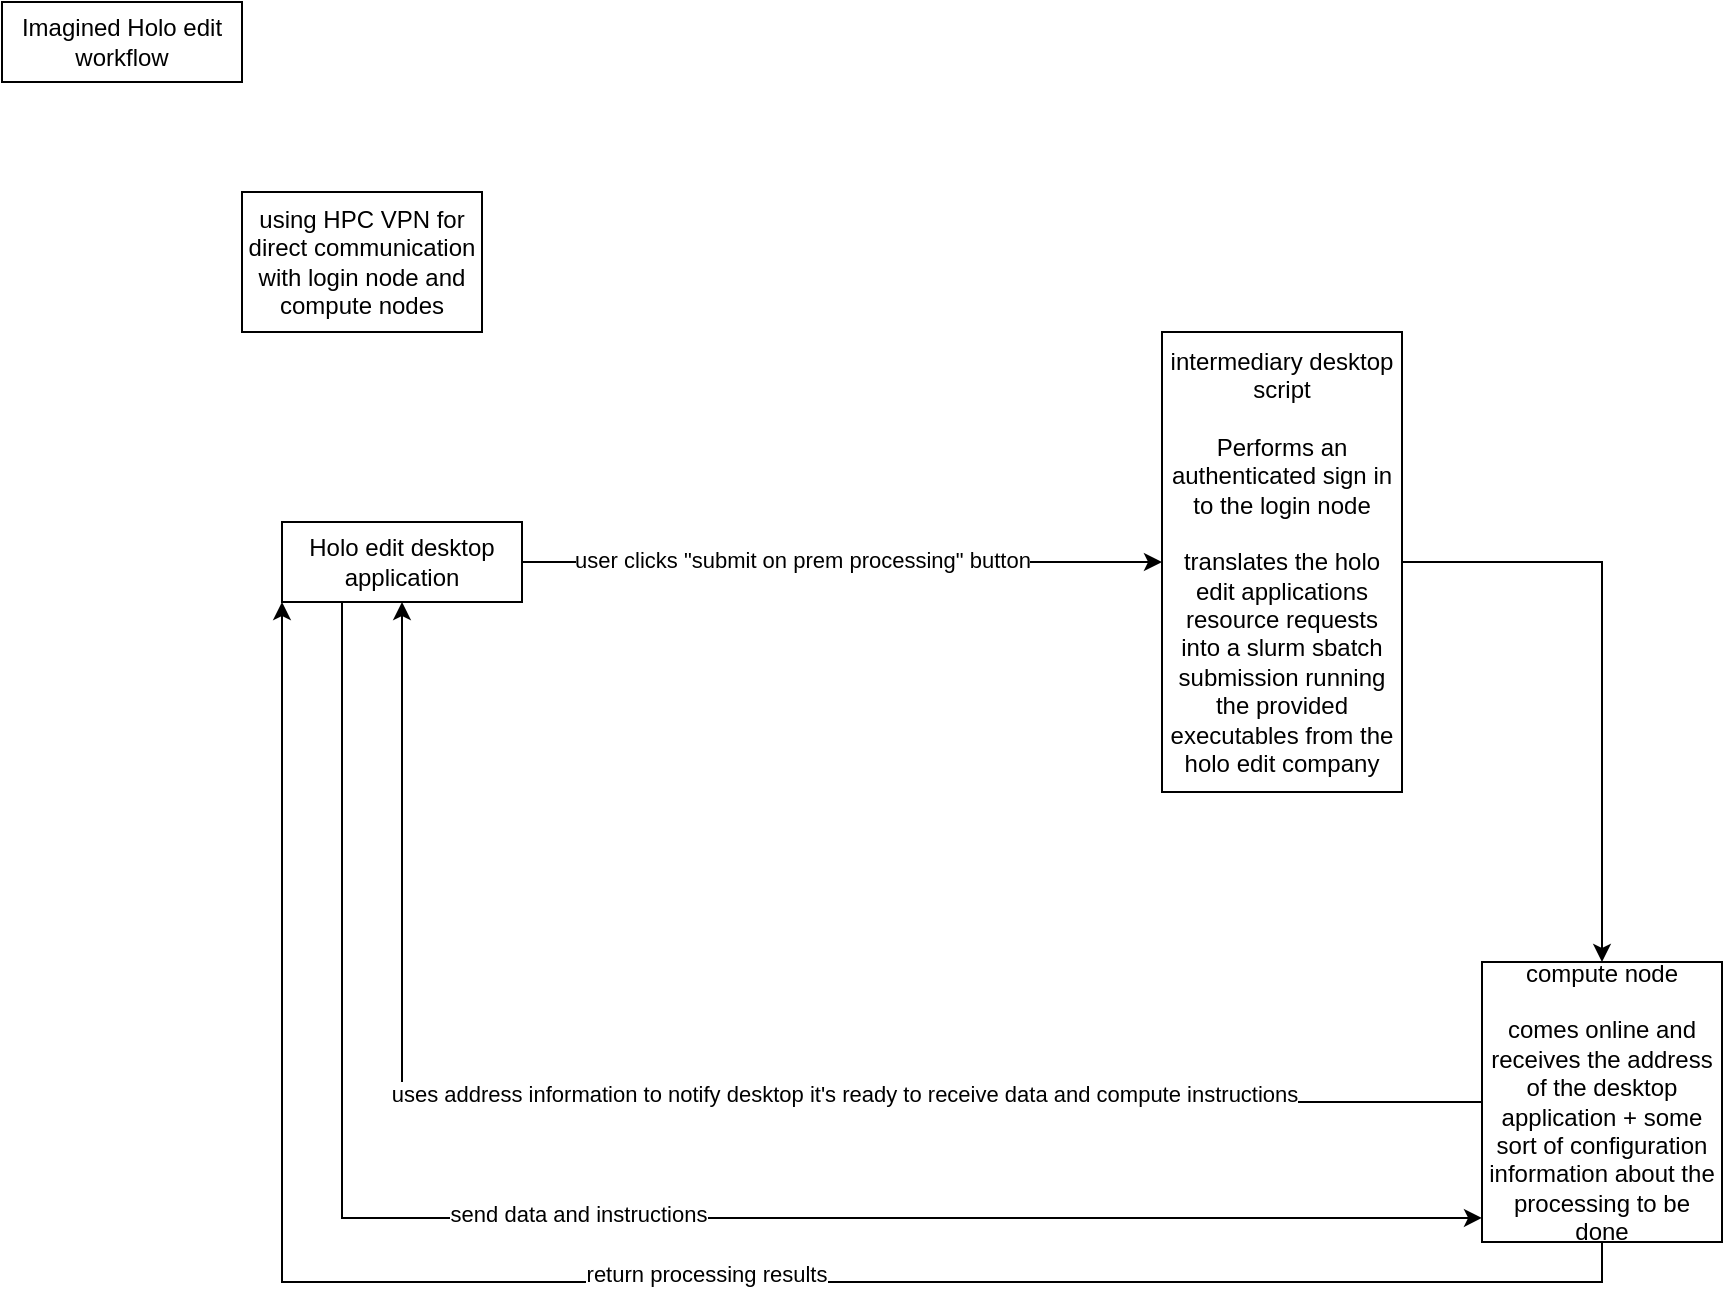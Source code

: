 <mxfile version="21.1.4" type="github">
  <diagram name="Page-1" id="o8B_hZwBmOEvkAfIit0n">
    <mxGraphModel dx="1360" dy="795" grid="1" gridSize="10" guides="1" tooltips="1" connect="1" arrows="1" fold="1" page="1" pageScale="1" pageWidth="850" pageHeight="1100" math="0" shadow="0">
      <root>
        <mxCell id="0" />
        <mxCell id="1" parent="0" />
        <mxCell id="Lc_eIl_vocquqeZnEwWS-3" value="" style="edgeStyle=orthogonalEdgeStyle;rounded=0;orthogonalLoop=1;jettySize=auto;html=1;" edge="1" parent="1" source="Lc_eIl_vocquqeZnEwWS-1" target="Lc_eIl_vocquqeZnEwWS-2">
          <mxGeometry relative="1" as="geometry" />
        </mxCell>
        <mxCell id="Lc_eIl_vocquqeZnEwWS-4" value="user clicks &quot;submit on prem processing&quot; button" style="edgeLabel;html=1;align=center;verticalAlign=middle;resizable=0;points=[];" vertex="1" connectable="0" parent="Lc_eIl_vocquqeZnEwWS-3">
          <mxGeometry x="-0.124" y="1" relative="1" as="geometry">
            <mxPoint as="offset" />
          </mxGeometry>
        </mxCell>
        <mxCell id="Lc_eIl_vocquqeZnEwWS-10" style="edgeStyle=orthogonalEdgeStyle;rounded=0;orthogonalLoop=1;jettySize=auto;html=1;exitX=0.5;exitY=1;exitDx=0;exitDy=0;entryX=0;entryY=0.914;entryDx=0;entryDy=0;entryPerimeter=0;" edge="1" parent="1" source="Lc_eIl_vocquqeZnEwWS-1" target="Lc_eIl_vocquqeZnEwWS-6">
          <mxGeometry relative="1" as="geometry">
            <Array as="points">
              <mxPoint x="220" y="365" />
              <mxPoint x="220" y="673" />
            </Array>
          </mxGeometry>
        </mxCell>
        <mxCell id="Lc_eIl_vocquqeZnEwWS-11" value="send data and instructions" style="edgeLabel;html=1;align=center;verticalAlign=middle;resizable=0;points=[];" vertex="1" connectable="0" parent="Lc_eIl_vocquqeZnEwWS-10">
          <mxGeometry x="0.004" y="2" relative="1" as="geometry">
            <mxPoint as="offset" />
          </mxGeometry>
        </mxCell>
        <mxCell id="Lc_eIl_vocquqeZnEwWS-1" value="Holo edit desktop application" style="rounded=0;whiteSpace=wrap;html=1;resizeHeight=1;fixedWidth=1;autosize=1;" vertex="1" parent="1">
          <mxGeometry x="190" y="325" width="120" height="40" as="geometry" />
        </mxCell>
        <mxCell id="Lc_eIl_vocquqeZnEwWS-7" value="" style="edgeStyle=orthogonalEdgeStyle;rounded=0;orthogonalLoop=1;jettySize=auto;html=1;" edge="1" parent="1" source="Lc_eIl_vocquqeZnEwWS-2" target="Lc_eIl_vocquqeZnEwWS-6">
          <mxGeometry relative="1" as="geometry" />
        </mxCell>
        <mxCell id="Lc_eIl_vocquqeZnEwWS-2" value="&lt;div&gt;intermediary desktop script&lt;/div&gt;&lt;div&gt;&lt;br&gt;&lt;/div&gt;&lt;div&gt;Performs an authenticated sign in to the login node&lt;/div&gt;&lt;div&gt;&lt;br&gt;&lt;/div&gt;&lt;div&gt;translates the holo edit applications resource requests into a slurm sbatch submission running the provided executables from the holo edit company&lt;br&gt;&lt;/div&gt;" style="rounded=0;whiteSpace=wrap;html=1;resizeHeight=1;fixedWidth=1;autosize=1;" vertex="1" parent="1">
          <mxGeometry x="630" y="230" width="120" height="230" as="geometry" />
        </mxCell>
        <mxCell id="Lc_eIl_vocquqeZnEwWS-5" value="using HPC VPN for direct communication with login node and compute nodes" style="rounded=0;whiteSpace=wrap;html=1;resizeHeight=1;fixedWidth=1;autosize=1;" vertex="1" parent="1">
          <mxGeometry x="170" y="160" width="120" height="70" as="geometry" />
        </mxCell>
        <mxCell id="Lc_eIl_vocquqeZnEwWS-8" style="edgeStyle=orthogonalEdgeStyle;rounded=0;orthogonalLoop=1;jettySize=auto;html=1;exitX=0;exitY=0.5;exitDx=0;exitDy=0;entryX=0.5;entryY=1;entryDx=0;entryDy=0;" edge="1" parent="1" source="Lc_eIl_vocquqeZnEwWS-6" target="Lc_eIl_vocquqeZnEwWS-1">
          <mxGeometry relative="1" as="geometry" />
        </mxCell>
        <mxCell id="Lc_eIl_vocquqeZnEwWS-9" value="uses address information to notify desktop it&#39;s ready to receive data and compute instructions" style="edgeLabel;html=1;align=center;verticalAlign=middle;resizable=0;points=[];" vertex="1" connectable="0" parent="Lc_eIl_vocquqeZnEwWS-8">
          <mxGeometry x="-0.192" y="-4" relative="1" as="geometry">
            <mxPoint as="offset" />
          </mxGeometry>
        </mxCell>
        <mxCell id="Lc_eIl_vocquqeZnEwWS-13" style="edgeStyle=orthogonalEdgeStyle;rounded=0;orthogonalLoop=1;jettySize=auto;html=1;exitX=0.5;exitY=1;exitDx=0;exitDy=0;entryX=0;entryY=1;entryDx=0;entryDy=0;" edge="1" parent="1" source="Lc_eIl_vocquqeZnEwWS-6" target="Lc_eIl_vocquqeZnEwWS-1">
          <mxGeometry relative="1" as="geometry">
            <mxPoint x="160" y="760" as="targetPoint" />
          </mxGeometry>
        </mxCell>
        <mxCell id="Lc_eIl_vocquqeZnEwWS-14" value="return processing results" style="edgeLabel;html=1;align=center;verticalAlign=middle;resizable=0;points=[];" vertex="1" connectable="0" parent="Lc_eIl_vocquqeZnEwWS-13">
          <mxGeometry x="-0.082" y="-4" relative="1" as="geometry">
            <mxPoint as="offset" />
          </mxGeometry>
        </mxCell>
        <mxCell id="Lc_eIl_vocquqeZnEwWS-6" value="&lt;div&gt;compute node &lt;br&gt;&lt;/div&gt;&lt;div&gt;&lt;br&gt;&lt;/div&gt;&lt;div&gt;comes online and receives the address of the desktop application + some sort of configuration information about the processing to be done&lt;br&gt;&lt;/div&gt;" style="rounded=0;whiteSpace=wrap;html=1;resizeHeight=1;fixedWidth=1;autosize=1;" vertex="1" parent="1">
          <mxGeometry x="790" y="545" width="120" height="140" as="geometry" />
        </mxCell>
        <mxCell id="Lc_eIl_vocquqeZnEwWS-12" value="Imagined Holo edit workflow" style="rounded=0;whiteSpace=wrap;html=1;resizeHeight=1;fixedWidth=1;autosize=1;" vertex="1" parent="1">
          <mxGeometry x="50" y="65" width="120" height="40" as="geometry" />
        </mxCell>
      </root>
    </mxGraphModel>
  </diagram>
</mxfile>
